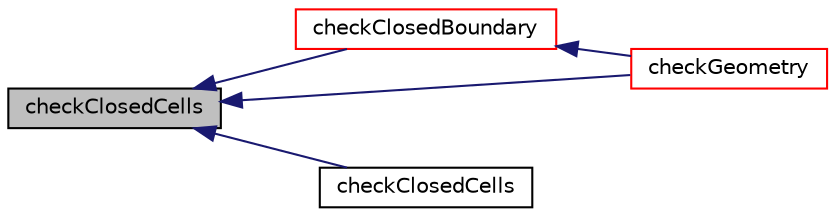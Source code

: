 digraph "checkClosedCells"
{
  bgcolor="transparent";
  edge [fontname="Helvetica",fontsize="10",labelfontname="Helvetica",labelfontsize="10"];
  node [fontname="Helvetica",fontsize="10",shape=record];
  rankdir="LR";
  Node1 [label="checkClosedCells",height=0.2,width=0.4,color="black", fillcolor="grey75", style="filled", fontcolor="black"];
  Node1 -> Node2 [dir="back",color="midnightblue",fontsize="10",style="solid",fontname="Helvetica"];
  Node2 [label="checkClosedBoundary",height=0.2,width=0.4,color="red",URL="$a01973.html#a009920f7b48405d075f889e4ab136409",tooltip="Check boundary for closedness. "];
  Node2 -> Node3 [dir="back",color="midnightblue",fontsize="10",style="solid",fontname="Helvetica"];
  Node3 [label="checkGeometry",height=0.2,width=0.4,color="red",URL="$a01973.html#af84567331de72cd0ff6da4e8c297d138",tooltip="Check mesh geometry (& implicitly topology) for correctness. "];
  Node1 -> Node4 [dir="back",color="midnightblue",fontsize="10",style="solid",fontname="Helvetica"];
  Node4 [label="checkClosedCells",height=0.2,width=0.4,color="black",URL="$a01973.html#a79a18f946e87bae51638286725ae3e5c",tooltip="Check cells for closedness. "];
  Node1 -> Node3 [dir="back",color="midnightblue",fontsize="10",style="solid",fontname="Helvetica"];
}
